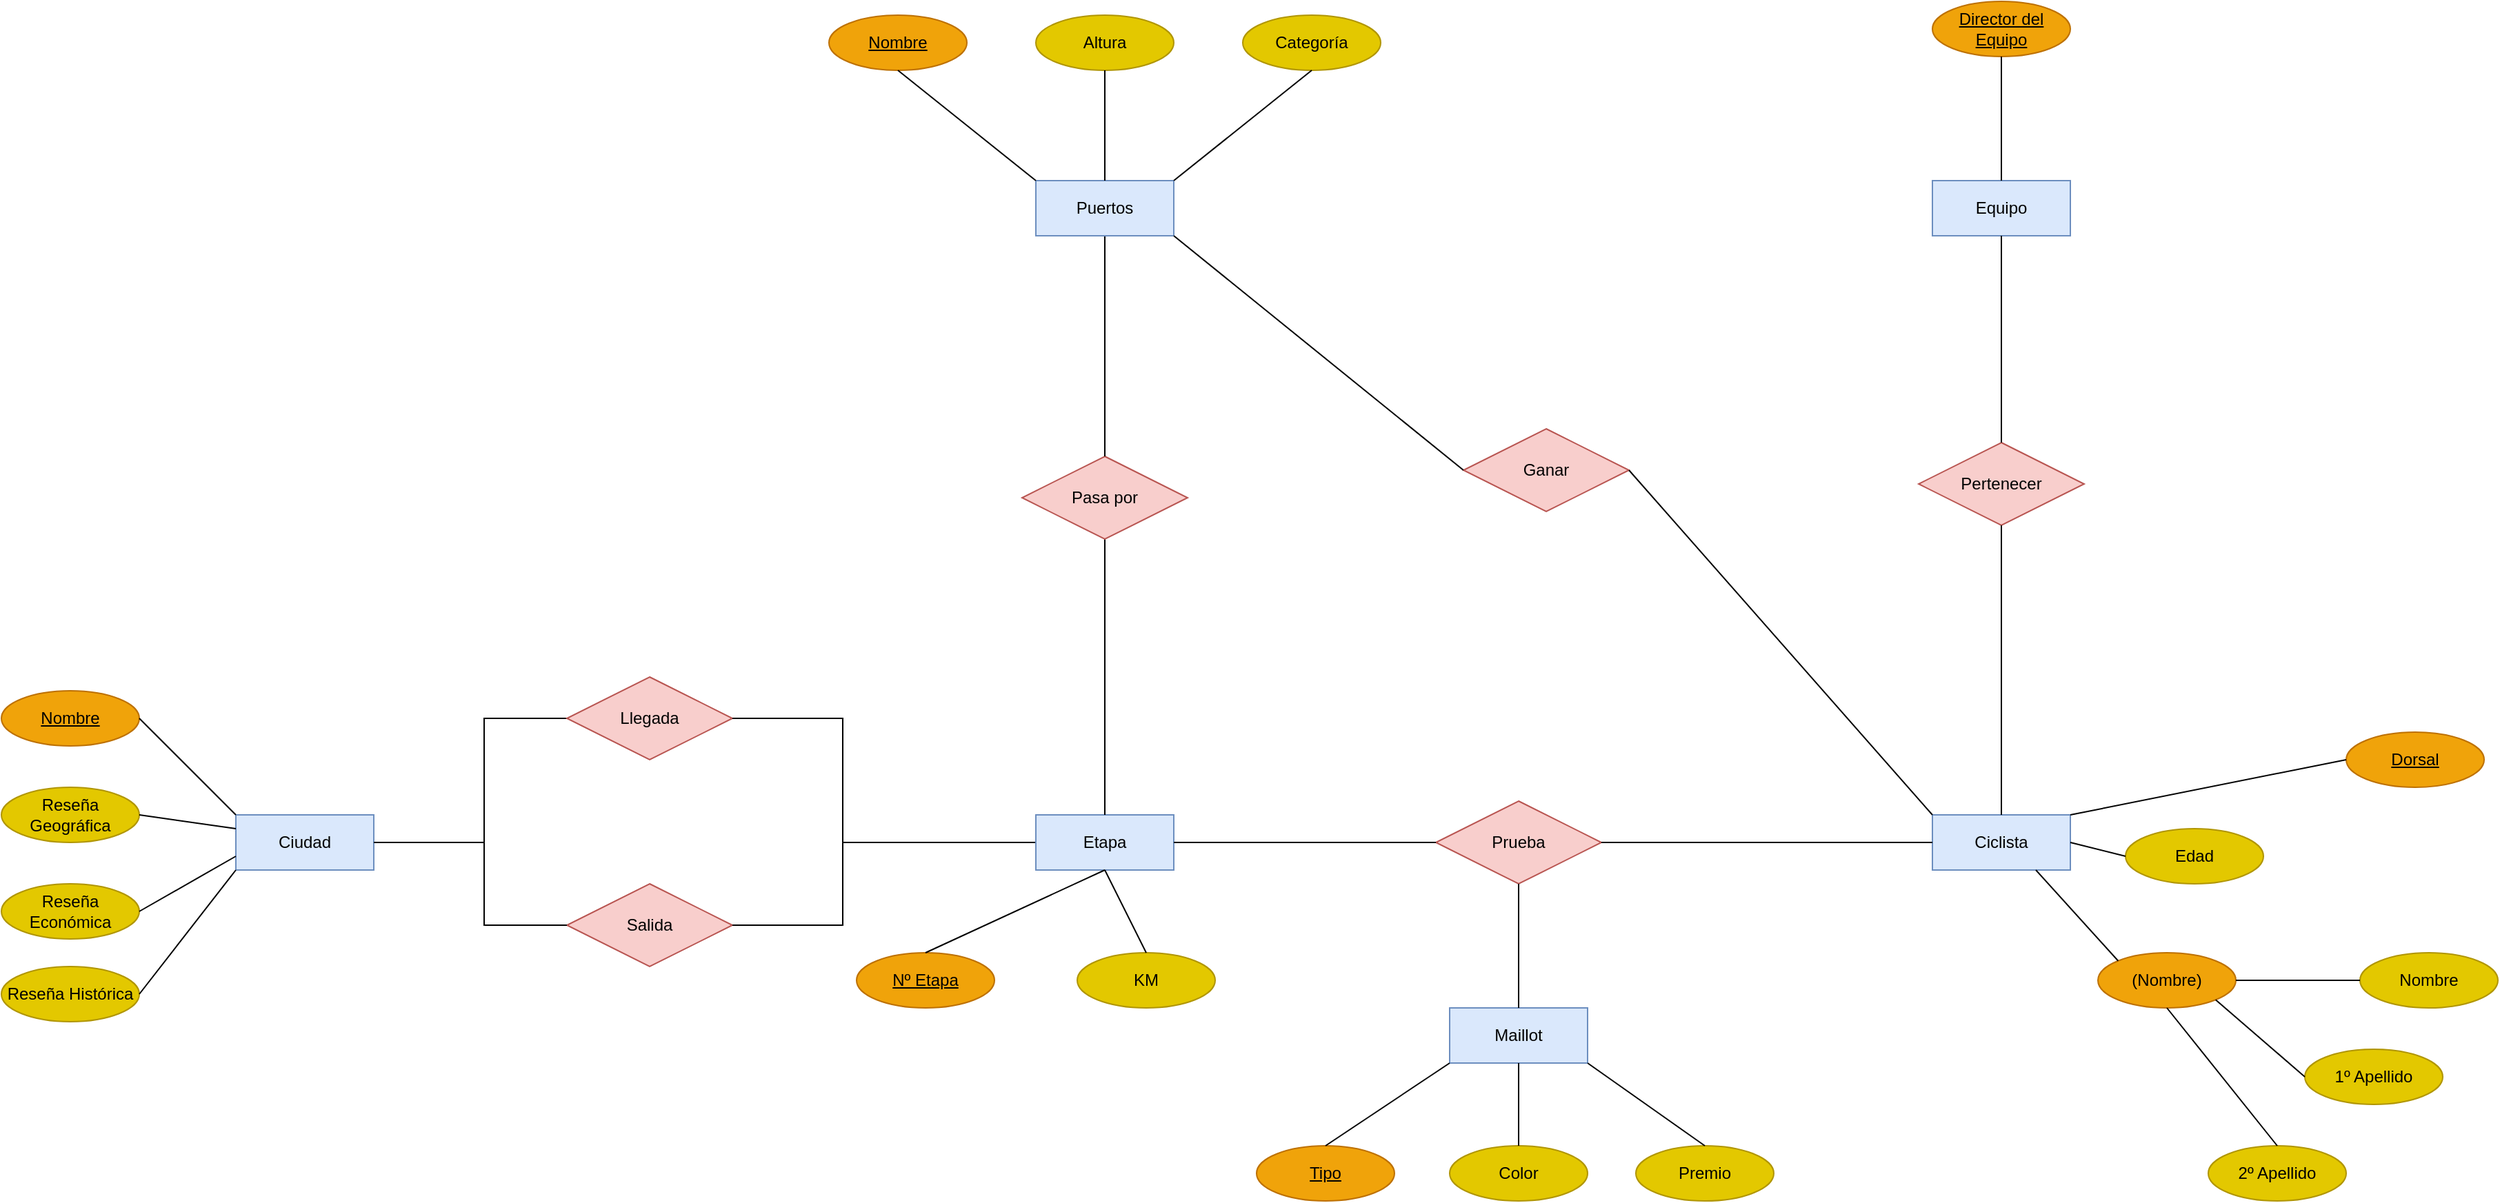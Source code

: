<mxfile version="22.0.4" type="github">
  <diagram id="R2lEEEUBdFMjLlhIrx00" name="Page-1">
    <mxGraphModel dx="3240" dy="2417" grid="1" gridSize="10" guides="1" tooltips="1" connect="1" arrows="1" fold="1" page="1" pageScale="1" pageWidth="850" pageHeight="1100" math="0" shadow="0" extFonts="Permanent Marker^https://fonts.googleapis.com/css?family=Permanent+Marker">
      <root>
        <mxCell id="0" />
        <mxCell id="1" parent="0" />
        <mxCell id="TsvJhwt7pHYQA23gIPA3-1" value="Ciudad" style="whiteSpace=wrap;html=1;align=center;fillColor=#dae8fc;strokeColor=#6c8ebf;" parent="1" vertex="1">
          <mxGeometry x="160" y="330" width="100" height="40" as="geometry" />
        </mxCell>
        <mxCell id="TsvJhwt7pHYQA23gIPA3-2" value="Reseña Geográfica" style="ellipse;whiteSpace=wrap;html=1;align=center;fillColor=#e3c800;fontColor=#000000;strokeColor=#B09500;" parent="1" vertex="1">
          <mxGeometry x="-10" y="310" width="100" height="40" as="geometry" />
        </mxCell>
        <mxCell id="TsvJhwt7pHYQA23gIPA3-3" value="Nombre" style="ellipse;whiteSpace=wrap;html=1;align=center;fontStyle=4;fillColor=#f0a30a;fontColor=#000000;strokeColor=#BD7000;" parent="1" vertex="1">
          <mxGeometry x="-10" y="240" width="100" height="40" as="geometry" />
        </mxCell>
        <mxCell id="TsvJhwt7pHYQA23gIPA3-4" value="Reseña Económica" style="ellipse;whiteSpace=wrap;html=1;align=center;fillColor=#e3c800;fontColor=#000000;strokeColor=#B09500;" parent="1" vertex="1">
          <mxGeometry x="-10" y="380" width="100" height="40" as="geometry" />
        </mxCell>
        <mxCell id="TsvJhwt7pHYQA23gIPA3-5" value="Reseña Histórica" style="ellipse;whiteSpace=wrap;html=1;align=center;fillColor=#e3c800;fontColor=#000000;strokeColor=#B09500;" parent="1" vertex="1">
          <mxGeometry x="-10" y="440" width="100" height="40" as="geometry" />
        </mxCell>
        <mxCell id="TsvJhwt7pHYQA23gIPA3-6" value="" style="endArrow=none;html=1;rounded=0;entryX=0;entryY=0;entryDx=0;entryDy=0;exitX=1;exitY=0.5;exitDx=0;exitDy=0;" parent="1" source="TsvJhwt7pHYQA23gIPA3-3" target="TsvJhwt7pHYQA23gIPA3-1" edge="1">
          <mxGeometry relative="1" as="geometry">
            <mxPoint x="340" y="410" as="sourcePoint" />
            <mxPoint x="500" y="410" as="targetPoint" />
          </mxGeometry>
        </mxCell>
        <mxCell id="TsvJhwt7pHYQA23gIPA3-7" value="" style="endArrow=none;html=1;rounded=0;exitX=1;exitY=0.5;exitDx=0;exitDy=0;entryX=0;entryY=0.25;entryDx=0;entryDy=0;" parent="1" source="TsvJhwt7pHYQA23gIPA3-2" target="TsvJhwt7pHYQA23gIPA3-1" edge="1">
          <mxGeometry relative="1" as="geometry">
            <mxPoint x="340" y="410" as="sourcePoint" />
            <mxPoint x="500" y="410" as="targetPoint" />
          </mxGeometry>
        </mxCell>
        <mxCell id="TsvJhwt7pHYQA23gIPA3-8" value="" style="endArrow=none;html=1;rounded=0;entryX=0;entryY=0.75;entryDx=0;entryDy=0;exitX=1;exitY=0.5;exitDx=0;exitDy=0;" parent="1" source="TsvJhwt7pHYQA23gIPA3-4" target="TsvJhwt7pHYQA23gIPA3-1" edge="1">
          <mxGeometry relative="1" as="geometry">
            <mxPoint x="340" y="410" as="sourcePoint" />
            <mxPoint x="500" y="410" as="targetPoint" />
          </mxGeometry>
        </mxCell>
        <mxCell id="TsvJhwt7pHYQA23gIPA3-9" value="" style="endArrow=none;html=1;rounded=0;entryX=0;entryY=1;entryDx=0;entryDy=0;exitX=1;exitY=0.5;exitDx=0;exitDy=0;" parent="1" source="TsvJhwt7pHYQA23gIPA3-5" target="TsvJhwt7pHYQA23gIPA3-1" edge="1">
          <mxGeometry relative="1" as="geometry">
            <mxPoint x="340" y="410" as="sourcePoint" />
            <mxPoint x="500" y="410" as="targetPoint" />
          </mxGeometry>
        </mxCell>
        <mxCell id="TsvJhwt7pHYQA23gIPA3-10" value="" style="endArrow=none;html=1;rounded=0;exitX=1;exitY=0.5;exitDx=0;exitDy=0;entryX=0;entryY=0.5;entryDx=0;entryDy=0;" parent="1" source="TsvJhwt7pHYQA23gIPA3-1" target="TsvJhwt7pHYQA23gIPA3-11" edge="1">
          <mxGeometry relative="1" as="geometry">
            <mxPoint x="340" y="410" as="sourcePoint" />
            <mxPoint x="410" y="320" as="targetPoint" />
            <Array as="points">
              <mxPoint x="340" y="350" />
              <mxPoint x="340" y="260" />
            </Array>
          </mxGeometry>
        </mxCell>
        <mxCell id="TsvJhwt7pHYQA23gIPA3-11" value="Llegada" style="shape=rhombus;perimeter=rhombusPerimeter;whiteSpace=wrap;html=1;align=center;fillColor=#f8cecc;strokeColor=#b85450;" parent="1" vertex="1">
          <mxGeometry x="400" y="230" width="120" height="60" as="geometry" />
        </mxCell>
        <mxCell id="TsvJhwt7pHYQA23gIPA3-12" value="Salida" style="shape=rhombus;perimeter=rhombusPerimeter;whiteSpace=wrap;html=1;align=center;fillColor=#f8cecc;strokeColor=#b85450;" parent="1" vertex="1">
          <mxGeometry x="400" y="380" width="120" height="60" as="geometry" />
        </mxCell>
        <mxCell id="TsvJhwt7pHYQA23gIPA3-13" value="" style="endArrow=none;html=1;rounded=0;entryX=1;entryY=0.5;entryDx=0;entryDy=0;exitX=0;exitY=0.5;exitDx=0;exitDy=0;" parent="1" source="TsvJhwt7pHYQA23gIPA3-16" target="TsvJhwt7pHYQA23gIPA3-11" edge="1">
          <mxGeometry relative="1" as="geometry">
            <mxPoint x="709.96" y="350" as="sourcePoint" />
            <mxPoint x="580" y="259.98" as="targetPoint" />
            <Array as="points">
              <mxPoint x="600" y="350" />
              <mxPoint x="600" y="260" />
            </Array>
          </mxGeometry>
        </mxCell>
        <mxCell id="TsvJhwt7pHYQA23gIPA3-14" value="" style="endArrow=none;html=1;rounded=0;exitX=1;exitY=0.5;exitDx=0;exitDy=0;entryX=0;entryY=0.5;entryDx=0;entryDy=0;" parent="1" source="TsvJhwt7pHYQA23gIPA3-1" target="TsvJhwt7pHYQA23gIPA3-12" edge="1">
          <mxGeometry relative="1" as="geometry">
            <mxPoint x="280" y="370" as="sourcePoint" />
            <mxPoint x="420" y="280" as="targetPoint" />
            <Array as="points">
              <mxPoint x="340" y="350" />
              <mxPoint x="340" y="410" />
            </Array>
          </mxGeometry>
        </mxCell>
        <mxCell id="TsvJhwt7pHYQA23gIPA3-15" value="" style="endArrow=none;html=1;rounded=0;exitX=1;exitY=0.5;exitDx=0;exitDy=0;entryX=0;entryY=0.5;entryDx=0;entryDy=0;" parent="1" target="TsvJhwt7pHYQA23gIPA3-16" edge="1">
          <mxGeometry relative="1" as="geometry">
            <mxPoint x="520" y="410" as="sourcePoint" />
            <mxPoint x="710" y="360" as="targetPoint" />
            <Array as="points">
              <mxPoint x="600" y="410" />
              <mxPoint x="600" y="350" />
            </Array>
          </mxGeometry>
        </mxCell>
        <mxCell id="TsvJhwt7pHYQA23gIPA3-16" value="Etapa" style="whiteSpace=wrap;html=1;align=center;fillColor=#dae8fc;strokeColor=#6c8ebf;" parent="1" vertex="1">
          <mxGeometry x="740" y="330" width="100" height="40" as="geometry" />
        </mxCell>
        <mxCell id="TsvJhwt7pHYQA23gIPA3-17" value="Nº Etapa" style="ellipse;whiteSpace=wrap;html=1;align=center;fontStyle=4;fillColor=#f0a30a;fontColor=#000000;strokeColor=#BD7000;" parent="1" vertex="1">
          <mxGeometry x="610" y="430" width="100" height="40" as="geometry" />
        </mxCell>
        <mxCell id="TsvJhwt7pHYQA23gIPA3-18" value="" style="endArrow=none;html=1;rounded=0;exitX=0.5;exitY=0;exitDx=0;exitDy=0;entryX=0.5;entryY=1;entryDx=0;entryDy=0;" parent="1" source="TsvJhwt7pHYQA23gIPA3-17" target="TsvJhwt7pHYQA23gIPA3-16" edge="1">
          <mxGeometry relative="1" as="geometry">
            <mxPoint x="730" y="410" as="sourcePoint" />
            <mxPoint x="890" y="410" as="targetPoint" />
          </mxGeometry>
        </mxCell>
        <mxCell id="TsvJhwt7pHYQA23gIPA3-19" value="Prueba" style="shape=rhombus;perimeter=rhombusPerimeter;whiteSpace=wrap;html=1;align=center;fillColor=#f8cecc;strokeColor=#b85450;" parent="1" vertex="1">
          <mxGeometry x="1030" y="320" width="120" height="60" as="geometry" />
        </mxCell>
        <mxCell id="TsvJhwt7pHYQA23gIPA3-20" value="Maillot" style="whiteSpace=wrap;html=1;align=center;fillColor=#dae8fc;strokeColor=#6c8ebf;" parent="1" vertex="1">
          <mxGeometry x="1040" y="470" width="100" height="40" as="geometry" />
        </mxCell>
        <mxCell id="TsvJhwt7pHYQA23gIPA3-21" value="" style="endArrow=none;html=1;rounded=0;exitX=0.5;exitY=1;exitDx=0;exitDy=0;entryX=0.5;entryY=0;entryDx=0;entryDy=0;" parent="1" source="TsvJhwt7pHYQA23gIPA3-19" target="TsvJhwt7pHYQA23gIPA3-20" edge="1">
          <mxGeometry relative="1" as="geometry">
            <mxPoint x="1080" y="410" as="sourcePoint" />
            <mxPoint x="1240" y="410" as="targetPoint" />
          </mxGeometry>
        </mxCell>
        <mxCell id="TsvJhwt7pHYQA23gIPA3-22" value="Ciclista" style="whiteSpace=wrap;html=1;align=center;fillColor=#dae8fc;strokeColor=#6c8ebf;" parent="1" vertex="1">
          <mxGeometry x="1390" y="330" width="100" height="40" as="geometry" />
        </mxCell>
        <mxCell id="TsvJhwt7pHYQA23gIPA3-23" value="" style="endArrow=none;html=1;rounded=0;exitX=1;exitY=0.5;exitDx=0;exitDy=0;" parent="1" source="TsvJhwt7pHYQA23gIPA3-16" target="TsvJhwt7pHYQA23gIPA3-19" edge="1">
          <mxGeometry relative="1" as="geometry">
            <mxPoint x="1080" y="410" as="sourcePoint" />
            <mxPoint x="1240" y="410" as="targetPoint" />
          </mxGeometry>
        </mxCell>
        <mxCell id="TsvJhwt7pHYQA23gIPA3-24" value="" style="endArrow=none;html=1;rounded=0;entryX=0;entryY=0.5;entryDx=0;entryDy=0;exitX=1;exitY=0.5;exitDx=0;exitDy=0;" parent="1" source="TsvJhwt7pHYQA23gIPA3-19" target="TsvJhwt7pHYQA23gIPA3-22" edge="1">
          <mxGeometry relative="1" as="geometry">
            <mxPoint x="1080" y="410" as="sourcePoint" />
            <mxPoint x="1240" y="410" as="targetPoint" />
          </mxGeometry>
        </mxCell>
        <mxCell id="TsvJhwt7pHYQA23gIPA3-25" value="Pertenecer" style="shape=rhombus;perimeter=rhombusPerimeter;whiteSpace=wrap;html=1;align=center;fillColor=#f8cecc;strokeColor=#b85450;" parent="1" vertex="1">
          <mxGeometry x="1380" y="60" width="120" height="60" as="geometry" />
        </mxCell>
        <mxCell id="TsvJhwt7pHYQA23gIPA3-26" value="Equipo" style="whiteSpace=wrap;html=1;align=center;fillColor=#dae8fc;strokeColor=#6c8ebf;" parent="1" vertex="1">
          <mxGeometry x="1390" y="-130" width="100" height="40" as="geometry" />
        </mxCell>
        <mxCell id="TsvJhwt7pHYQA23gIPA3-27" value="" style="endArrow=none;html=1;rounded=0;entryX=0.5;entryY=1;entryDx=0;entryDy=0;exitX=0.5;exitY=0;exitDx=0;exitDy=0;" parent="1" source="TsvJhwt7pHYQA23gIPA3-25" target="TsvJhwt7pHYQA23gIPA3-26" edge="1">
          <mxGeometry relative="1" as="geometry">
            <mxPoint x="1080" y="-90" as="sourcePoint" />
            <mxPoint x="1240" y="-90" as="targetPoint" />
          </mxGeometry>
        </mxCell>
        <mxCell id="TsvJhwt7pHYQA23gIPA3-28" value="" style="endArrow=none;html=1;rounded=0;entryX=0.5;entryY=1;entryDx=0;entryDy=0;exitX=0.5;exitY=0;exitDx=0;exitDy=0;" parent="1" source="TsvJhwt7pHYQA23gIPA3-22" target="TsvJhwt7pHYQA23gIPA3-25" edge="1">
          <mxGeometry relative="1" as="geometry">
            <mxPoint x="1440" y="320" as="sourcePoint" />
            <mxPoint x="1240" y="310" as="targetPoint" />
          </mxGeometry>
        </mxCell>
        <mxCell id="TsvJhwt7pHYQA23gIPA3-29" value="Dorsal" style="ellipse;whiteSpace=wrap;html=1;align=center;fontStyle=4;fillColor=#f0a30a;fontColor=#000000;strokeColor=#BD7000;" parent="1" vertex="1">
          <mxGeometry x="1690" y="270" width="100" height="40" as="geometry" />
        </mxCell>
        <mxCell id="TsvJhwt7pHYQA23gIPA3-30" value="Edad" style="ellipse;whiteSpace=wrap;html=1;align=center;fillColor=#e3c800;fontColor=#000000;strokeColor=#B09500;" parent="1" vertex="1">
          <mxGeometry x="1530" y="340" width="100" height="40" as="geometry" />
        </mxCell>
        <mxCell id="TsvJhwt7pHYQA23gIPA3-31" value="Director del Equipo" style="ellipse;whiteSpace=wrap;html=1;align=center;fontStyle=4;fillColor=#f0a30a;fontColor=#000000;strokeColor=#BD7000;" parent="1" vertex="1">
          <mxGeometry x="1390" y="-260" width="100" height="40" as="geometry" />
        </mxCell>
        <mxCell id="TsvJhwt7pHYQA23gIPA3-32" value="" style="endArrow=none;html=1;rounded=0;entryX=0.5;entryY=1;entryDx=0;entryDy=0;exitX=0.5;exitY=0;exitDx=0;exitDy=0;" parent="1" source="TsvJhwt7pHYQA23gIPA3-26" target="TsvJhwt7pHYQA23gIPA3-31" edge="1">
          <mxGeometry relative="1" as="geometry">
            <mxPoint x="1080" y="10" as="sourcePoint" />
            <mxPoint x="1240" y="10" as="targetPoint" />
          </mxGeometry>
        </mxCell>
        <mxCell id="TsvJhwt7pHYQA23gIPA3-33" value="(Nombre)" style="ellipse;whiteSpace=wrap;html=1;align=center;fillColor=#f0a30a;fontColor=#000000;strokeColor=#BD7000;" parent="1" vertex="1">
          <mxGeometry x="1510" y="430" width="100" height="40" as="geometry" />
        </mxCell>
        <mxCell id="TsvJhwt7pHYQA23gIPA3-34" value="Nombre" style="ellipse;whiteSpace=wrap;html=1;align=center;fillColor=#e3c800;fontColor=#000000;strokeColor=#B09500;" parent="1" vertex="1">
          <mxGeometry x="1700" y="430" width="100" height="40" as="geometry" />
        </mxCell>
        <mxCell id="TsvJhwt7pHYQA23gIPA3-35" value="1º Apellido" style="ellipse;whiteSpace=wrap;html=1;align=center;fillColor=#e3c800;fontColor=#000000;strokeColor=#B09500;" parent="1" vertex="1">
          <mxGeometry x="1660" y="500" width="100" height="40" as="geometry" />
        </mxCell>
        <mxCell id="TsvJhwt7pHYQA23gIPA3-36" value="2º Apellido" style="ellipse;whiteSpace=wrap;html=1;align=center;fillColor=#e3c800;fontColor=#000000;strokeColor=#B09500;" parent="1" vertex="1">
          <mxGeometry x="1590" y="570" width="100" height="40" as="geometry" />
        </mxCell>
        <mxCell id="TsvJhwt7pHYQA23gIPA3-39" value="" style="endArrow=none;html=1;rounded=0;entryX=0;entryY=0.5;entryDx=0;entryDy=0;exitX=1;exitY=0.5;exitDx=0;exitDy=0;" parent="1" source="TsvJhwt7pHYQA23gIPA3-33" target="TsvJhwt7pHYQA23gIPA3-34" edge="1">
          <mxGeometry relative="1" as="geometry">
            <mxPoint x="1490" y="310" as="sourcePoint" />
            <mxPoint x="1650" y="310" as="targetPoint" />
          </mxGeometry>
        </mxCell>
        <mxCell id="TsvJhwt7pHYQA23gIPA3-40" value="" style="endArrow=none;html=1;rounded=0;entryX=0;entryY=0.5;entryDx=0;entryDy=0;exitX=1;exitY=1;exitDx=0;exitDy=0;" parent="1" source="TsvJhwt7pHYQA23gIPA3-33" target="TsvJhwt7pHYQA23gIPA3-35" edge="1">
          <mxGeometry relative="1" as="geometry">
            <mxPoint x="1490" y="310" as="sourcePoint" />
            <mxPoint x="1650" y="310" as="targetPoint" />
          </mxGeometry>
        </mxCell>
        <mxCell id="TsvJhwt7pHYQA23gIPA3-41" value="" style="endArrow=none;html=1;rounded=0;exitX=0.5;exitY=1;exitDx=0;exitDy=0;entryX=0.5;entryY=0;entryDx=0;entryDy=0;" parent="1" source="TsvJhwt7pHYQA23gIPA3-33" target="TsvJhwt7pHYQA23gIPA3-36" edge="1">
          <mxGeometry relative="1" as="geometry">
            <mxPoint x="1490" y="310" as="sourcePoint" />
            <mxPoint x="1650" y="310" as="targetPoint" />
          </mxGeometry>
        </mxCell>
        <mxCell id="TsvJhwt7pHYQA23gIPA3-42" value="" style="endArrow=none;html=1;rounded=0;exitX=0.75;exitY=1;exitDx=0;exitDy=0;entryX=0;entryY=0;entryDx=0;entryDy=0;" parent="1" source="TsvJhwt7pHYQA23gIPA3-22" target="TsvJhwt7pHYQA23gIPA3-33" edge="1">
          <mxGeometry relative="1" as="geometry">
            <mxPoint x="1490" y="310" as="sourcePoint" />
            <mxPoint x="1650" y="310" as="targetPoint" />
          </mxGeometry>
        </mxCell>
        <mxCell id="TsvJhwt7pHYQA23gIPA3-44" value="" style="endArrow=none;html=1;rounded=0;entryX=0;entryY=0.5;entryDx=0;entryDy=0;exitX=1;exitY=0.5;exitDx=0;exitDy=0;" parent="1" source="TsvJhwt7pHYQA23gIPA3-22" target="TsvJhwt7pHYQA23gIPA3-30" edge="1">
          <mxGeometry relative="1" as="geometry">
            <mxPoint x="1490" y="310" as="sourcePoint" />
            <mxPoint x="1650" y="310" as="targetPoint" />
          </mxGeometry>
        </mxCell>
        <mxCell id="TsvJhwt7pHYQA23gIPA3-45" value="" style="endArrow=none;html=1;rounded=0;entryX=0;entryY=0.5;entryDx=0;entryDy=0;exitX=1;exitY=0;exitDx=0;exitDy=0;" parent="1" source="TsvJhwt7pHYQA23gIPA3-22" target="TsvJhwt7pHYQA23gIPA3-29" edge="1">
          <mxGeometry relative="1" as="geometry">
            <mxPoint x="1490" y="310" as="sourcePoint" />
            <mxPoint x="1650" y="310" as="targetPoint" />
          </mxGeometry>
        </mxCell>
        <mxCell id="TsvJhwt7pHYQA23gIPA3-46" value="Color" style="ellipse;whiteSpace=wrap;html=1;align=center;fillColor=#e3c800;fontColor=#000000;strokeColor=#B09500;" parent="1" vertex="1">
          <mxGeometry x="1040" y="570" width="100" height="40" as="geometry" />
        </mxCell>
        <mxCell id="TsvJhwt7pHYQA23gIPA3-47" value="Tipo" style="ellipse;whiteSpace=wrap;html=1;align=center;fontStyle=4;fillColor=#f0a30a;fontColor=#000000;strokeColor=#BD7000;" parent="1" vertex="1">
          <mxGeometry x="900" y="570" width="100" height="40" as="geometry" />
        </mxCell>
        <mxCell id="TsvJhwt7pHYQA23gIPA3-48" value="Premio" style="ellipse;whiteSpace=wrap;html=1;align=center;fillColor=#e3c800;fontColor=#000000;strokeColor=#B09500;" parent="1" vertex="1">
          <mxGeometry x="1175" y="570" width="100" height="40" as="geometry" />
        </mxCell>
        <mxCell id="TsvJhwt7pHYQA23gIPA3-49" value="" style="endArrow=none;html=1;rounded=0;entryX=0.5;entryY=0;entryDx=0;entryDy=0;exitX=1;exitY=1;exitDx=0;exitDy=0;" parent="1" source="TsvJhwt7pHYQA23gIPA3-20" target="TsvJhwt7pHYQA23gIPA3-48" edge="1">
          <mxGeometry relative="1" as="geometry">
            <mxPoint x="890" y="310" as="sourcePoint" />
            <mxPoint x="1050" y="310" as="targetPoint" />
          </mxGeometry>
        </mxCell>
        <mxCell id="TsvJhwt7pHYQA23gIPA3-50" value="" style="endArrow=none;html=1;rounded=0;entryX=0.5;entryY=1;entryDx=0;entryDy=0;exitX=0.5;exitY=0;exitDx=0;exitDy=0;" parent="1" source="TsvJhwt7pHYQA23gIPA3-46" target="TsvJhwt7pHYQA23gIPA3-20" edge="1">
          <mxGeometry relative="1" as="geometry">
            <mxPoint x="890" y="310" as="sourcePoint" />
            <mxPoint x="1050" y="310" as="targetPoint" />
          </mxGeometry>
        </mxCell>
        <mxCell id="TsvJhwt7pHYQA23gIPA3-51" value="" style="endArrow=none;html=1;rounded=0;entryX=0;entryY=1;entryDx=0;entryDy=0;exitX=0.5;exitY=0;exitDx=0;exitDy=0;" parent="1" source="TsvJhwt7pHYQA23gIPA3-47" target="TsvJhwt7pHYQA23gIPA3-20" edge="1">
          <mxGeometry relative="1" as="geometry">
            <mxPoint x="890" y="310" as="sourcePoint" />
            <mxPoint x="1050" y="310" as="targetPoint" />
          </mxGeometry>
        </mxCell>
        <mxCell id="TsvJhwt7pHYQA23gIPA3-52" value="KM" style="ellipse;whiteSpace=wrap;html=1;align=center;fillColor=#e3c800;fontColor=#000000;strokeColor=#B09500;" parent="1" vertex="1">
          <mxGeometry x="770" y="430" width="100" height="40" as="geometry" />
        </mxCell>
        <mxCell id="TsvJhwt7pHYQA23gIPA3-53" value="" style="endArrow=none;html=1;rounded=0;exitX=0.5;exitY=0;exitDx=0;exitDy=0;entryX=0.5;entryY=1;entryDx=0;entryDy=0;" parent="1" source="TsvJhwt7pHYQA23gIPA3-52" target="TsvJhwt7pHYQA23gIPA3-16" edge="1">
          <mxGeometry relative="1" as="geometry">
            <mxPoint x="890" y="310" as="sourcePoint" />
            <mxPoint x="1050" y="310" as="targetPoint" />
          </mxGeometry>
        </mxCell>
        <mxCell id="TsvJhwt7pHYQA23gIPA3-54" value="" style="endArrow=none;html=1;rounded=0;exitX=0.5;exitY=0;exitDx=0;exitDy=0;" parent="1" source="TsvJhwt7pHYQA23gIPA3-16" target="TsvJhwt7pHYQA23gIPA3-55" edge="1">
          <mxGeometry relative="1" as="geometry">
            <mxPoint x="890" y="310" as="sourcePoint" />
            <mxPoint x="1050" y="310" as="targetPoint" />
          </mxGeometry>
        </mxCell>
        <mxCell id="TsvJhwt7pHYQA23gIPA3-55" value="Pasa por" style="shape=rhombus;perimeter=rhombusPerimeter;whiteSpace=wrap;html=1;align=center;fillColor=#f8cecc;strokeColor=#b85450;" parent="1" vertex="1">
          <mxGeometry x="730" y="70" width="120" height="60" as="geometry" />
        </mxCell>
        <mxCell id="TsvJhwt7pHYQA23gIPA3-56" value="" style="endArrow=none;html=1;rounded=0;exitX=0.5;exitY=0;exitDx=0;exitDy=0;entryX=0.5;entryY=1;entryDx=0;entryDy=0;" parent="1" source="TsvJhwt7pHYQA23gIPA3-55" target="TsvJhwt7pHYQA23gIPA3-57" edge="1">
          <mxGeometry relative="1" as="geometry">
            <mxPoint x="890" y="10" as="sourcePoint" />
            <mxPoint x="790" y="-70" as="targetPoint" />
          </mxGeometry>
        </mxCell>
        <mxCell id="TsvJhwt7pHYQA23gIPA3-57" value="Puertos" style="whiteSpace=wrap;html=1;align=center;fillColor=#dae8fc;strokeColor=#6c8ebf;" parent="1" vertex="1">
          <mxGeometry x="740" y="-130" width="100" height="40" as="geometry" />
        </mxCell>
        <mxCell id="TsvJhwt7pHYQA23gIPA3-58" value="Nombre" style="ellipse;whiteSpace=wrap;html=1;align=center;fontStyle=4;fillColor=#f0a30a;fontColor=#000000;strokeColor=#BD7000;" parent="1" vertex="1">
          <mxGeometry x="590" y="-250" width="100" height="40" as="geometry" />
        </mxCell>
        <mxCell id="TsvJhwt7pHYQA23gIPA3-59" value="Altura" style="ellipse;whiteSpace=wrap;html=1;align=center;fillColor=#e3c800;fontColor=#000000;strokeColor=#B09500;" parent="1" vertex="1">
          <mxGeometry x="740" y="-250" width="100" height="40" as="geometry" />
        </mxCell>
        <mxCell id="TsvJhwt7pHYQA23gIPA3-60" value="Categoría" style="ellipse;whiteSpace=wrap;html=1;align=center;fillColor=#e3c800;fontColor=#000000;strokeColor=#B09500;" parent="1" vertex="1">
          <mxGeometry x="890" y="-250" width="100" height="40" as="geometry" />
        </mxCell>
        <mxCell id="TsvJhwt7pHYQA23gIPA3-61" value="" style="endArrow=none;html=1;rounded=0;exitX=0.5;exitY=1;exitDx=0;exitDy=0;entryX=0;entryY=0;entryDx=0;entryDy=0;" parent="1" source="TsvJhwt7pHYQA23gIPA3-58" target="TsvJhwt7pHYQA23gIPA3-57" edge="1">
          <mxGeometry relative="1" as="geometry">
            <mxPoint x="890" y="-190" as="sourcePoint" />
            <mxPoint x="1050" y="-190" as="targetPoint" />
          </mxGeometry>
        </mxCell>
        <mxCell id="TsvJhwt7pHYQA23gIPA3-62" value="" style="endArrow=none;html=1;rounded=0;exitX=0.5;exitY=1;exitDx=0;exitDy=0;entryX=0.5;entryY=0;entryDx=0;entryDy=0;" parent="1" source="TsvJhwt7pHYQA23gIPA3-59" target="TsvJhwt7pHYQA23gIPA3-57" edge="1">
          <mxGeometry relative="1" as="geometry">
            <mxPoint x="890" y="-190" as="sourcePoint" />
            <mxPoint x="1050" y="-190" as="targetPoint" />
          </mxGeometry>
        </mxCell>
        <mxCell id="TsvJhwt7pHYQA23gIPA3-63" value="" style="endArrow=none;html=1;rounded=0;exitX=1;exitY=0;exitDx=0;exitDy=0;entryX=0.5;entryY=1;entryDx=0;entryDy=0;" parent="1" source="TsvJhwt7pHYQA23gIPA3-57" target="TsvJhwt7pHYQA23gIPA3-60" edge="1">
          <mxGeometry relative="1" as="geometry">
            <mxPoint x="890" y="-190" as="sourcePoint" />
            <mxPoint x="1050" y="-190" as="targetPoint" />
          </mxGeometry>
        </mxCell>
        <mxCell id="TsvJhwt7pHYQA23gIPA3-64" value="Ganar" style="shape=rhombus;perimeter=rhombusPerimeter;whiteSpace=wrap;html=1;align=center;fillColor=#f8cecc;strokeColor=#b85450;" parent="1" vertex="1">
          <mxGeometry x="1050" y="50" width="120" height="60" as="geometry" />
        </mxCell>
        <mxCell id="TsvJhwt7pHYQA23gIPA3-65" value="" style="endArrow=none;html=1;rounded=0;exitX=1;exitY=1;exitDx=0;exitDy=0;entryX=0;entryY=0.5;entryDx=0;entryDy=0;" parent="1" source="TsvJhwt7pHYQA23gIPA3-57" target="TsvJhwt7pHYQA23gIPA3-64" edge="1">
          <mxGeometry relative="1" as="geometry">
            <mxPoint x="890" y="10" as="sourcePoint" />
            <mxPoint x="1050" y="10" as="targetPoint" />
          </mxGeometry>
        </mxCell>
        <mxCell id="TsvJhwt7pHYQA23gIPA3-66" value="" style="endArrow=none;html=1;rounded=0;exitX=1;exitY=0.5;exitDx=0;exitDy=0;entryX=0;entryY=0;entryDx=0;entryDy=0;" parent="1" source="TsvJhwt7pHYQA23gIPA3-64" target="TsvJhwt7pHYQA23gIPA3-22" edge="1">
          <mxGeometry relative="1" as="geometry">
            <mxPoint x="890" y="10" as="sourcePoint" />
            <mxPoint x="1050" y="10" as="targetPoint" />
          </mxGeometry>
        </mxCell>
      </root>
    </mxGraphModel>
  </diagram>
</mxfile>
